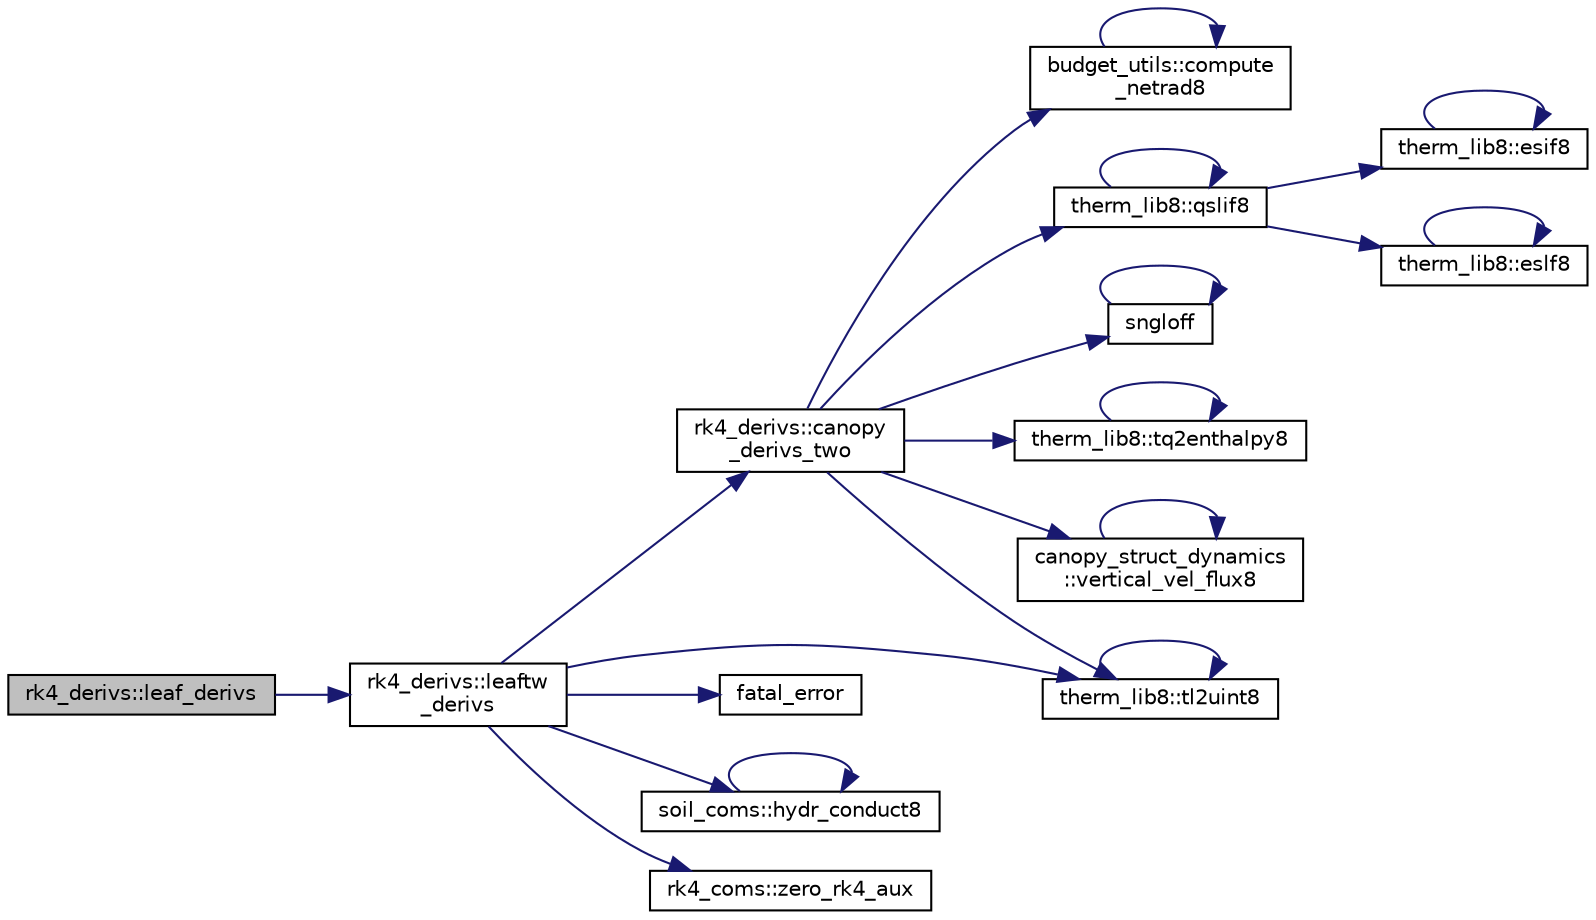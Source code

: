 digraph "rk4_derivs::leaf_derivs"
{
 // LATEX_PDF_SIZE
  edge [fontname="Helvetica",fontsize="10",labelfontname="Helvetica",labelfontsize="10"];
  node [fontname="Helvetica",fontsize="10",shape=record];
  rankdir="LR";
  Node1 [label="rk4_derivs::leaf_derivs",height=0.2,width=0.4,color="black", fillcolor="grey75", style="filled", fontcolor="black",tooltip=" "];
  Node1 -> Node2 [color="midnightblue",fontsize="10",style="solid",fontname="Helvetica"];
  Node2 [label="rk4_derivs::leaftw\l_derivs",height=0.2,width=0.4,color="black", fillcolor="white", style="filled",URL="$namespacerk4__derivs.html#a9d842f7ffa1b755cb2e94fe1e5a2b65d",tooltip=" "];
  Node2 -> Node3 [color="midnightblue",fontsize="10",style="solid",fontname="Helvetica"];
  Node3 [label="rk4_derivs::canopy\l_derivs_two",height=0.2,width=0.4,color="black", fillcolor="white", style="filled",URL="$namespacerk4__derivs.html#ad2856182582c44c3aacf61bb38aa5fd4",tooltip=" "];
  Node3 -> Node4 [color="midnightblue",fontsize="10",style="solid",fontname="Helvetica"];
  Node4 [label="budget_utils::compute\l_netrad8",height=0.2,width=0.4,color="black", fillcolor="white", style="filled",URL="$namespacebudget__utils.html#a5866b9dbe2ba1c378cf5069ebd09674d",tooltip=" "];
  Node4 -> Node4 [color="midnightblue",fontsize="10",style="solid",fontname="Helvetica"];
  Node3 -> Node5 [color="midnightblue",fontsize="10",style="solid",fontname="Helvetica"];
  Node5 [label="therm_lib8::qslif8",height=0.2,width=0.4,color="black", fillcolor="white", style="filled",URL="$namespacetherm__lib8.html#aa9d6ede67f0021ccc80049f582b3177b",tooltip=" "];
  Node5 -> Node6 [color="midnightblue",fontsize="10",style="solid",fontname="Helvetica"];
  Node6 [label="therm_lib8::esif8",height=0.2,width=0.4,color="black", fillcolor="white", style="filled",URL="$namespacetherm__lib8.html#a4c2e61543813926681cd581b4c72f0a9",tooltip=" "];
  Node6 -> Node6 [color="midnightblue",fontsize="10",style="solid",fontname="Helvetica"];
  Node5 -> Node7 [color="midnightblue",fontsize="10",style="solid",fontname="Helvetica"];
  Node7 [label="therm_lib8::eslf8",height=0.2,width=0.4,color="black", fillcolor="white", style="filled",URL="$namespacetherm__lib8.html#aa7a527bdf772238306801f7f86e6db58",tooltip=" "];
  Node7 -> Node7 [color="midnightblue",fontsize="10",style="solid",fontname="Helvetica"];
  Node5 -> Node5 [color="midnightblue",fontsize="10",style="solid",fontname="Helvetica"];
  Node3 -> Node8 [color="midnightblue",fontsize="10",style="solid",fontname="Helvetica"];
  Node8 [label="sngloff",height=0.2,width=0.4,color="black", fillcolor="white", style="filled",URL="$numutils_8f90.html#a97ff3973394dba1b9534e055e358de97",tooltip=" "];
  Node8 -> Node8 [color="midnightblue",fontsize="10",style="solid",fontname="Helvetica"];
  Node3 -> Node9 [color="midnightblue",fontsize="10",style="solid",fontname="Helvetica"];
  Node9 [label="therm_lib8::tl2uint8",height=0.2,width=0.4,color="black", fillcolor="white", style="filled",URL="$namespacetherm__lib8.html#afb21e6b55b53bbc124c228e01ccc60cb",tooltip=" "];
  Node9 -> Node9 [color="midnightblue",fontsize="10",style="solid",fontname="Helvetica"];
  Node3 -> Node10 [color="midnightblue",fontsize="10",style="solid",fontname="Helvetica"];
  Node10 [label="therm_lib8::tq2enthalpy8",height=0.2,width=0.4,color="black", fillcolor="white", style="filled",URL="$namespacetherm__lib8.html#abc11d3a9518a513fd0b3b97e6fc0e68e",tooltip=" "];
  Node10 -> Node10 [color="midnightblue",fontsize="10",style="solid",fontname="Helvetica"];
  Node3 -> Node11 [color="midnightblue",fontsize="10",style="solid",fontname="Helvetica"];
  Node11 [label="canopy_struct_dynamics\l::vertical_vel_flux8",height=0.2,width=0.4,color="black", fillcolor="white", style="filled",URL="$namespacecanopy__struct__dynamics.html#a2d40fd080c1c03b7c112ff3861e89458",tooltip=" "];
  Node11 -> Node11 [color="midnightblue",fontsize="10",style="solid",fontname="Helvetica"];
  Node2 -> Node12 [color="midnightblue",fontsize="10",style="solid",fontname="Helvetica"];
  Node12 [label="fatal_error",height=0.2,width=0.4,color="black", fillcolor="white", style="filled",URL="$fatal__error_8_f90.html#a2a2bff228716ab48a81c795b348d1665",tooltip=" "];
  Node2 -> Node13 [color="midnightblue",fontsize="10",style="solid",fontname="Helvetica"];
  Node13 [label="soil_coms::hydr_conduct8",height=0.2,width=0.4,color="black", fillcolor="white", style="filled",URL="$namespacesoil__coms.html#a8bfcf41a8d8d6c964fd099e07ccdeb7e",tooltip=" "];
  Node13 -> Node13 [color="midnightblue",fontsize="10",style="solid",fontname="Helvetica"];
  Node2 -> Node9 [color="midnightblue",fontsize="10",style="solid",fontname="Helvetica"];
  Node2 -> Node14 [color="midnightblue",fontsize="10",style="solid",fontname="Helvetica"];
  Node14 [label="rk4_coms::zero_rk4_aux",height=0.2,width=0.4,color="black", fillcolor="white", style="filled",URL="$namespacerk4__coms.html#a0af8d3f6d5452c98c81c5230f3b22343",tooltip=" "];
}
